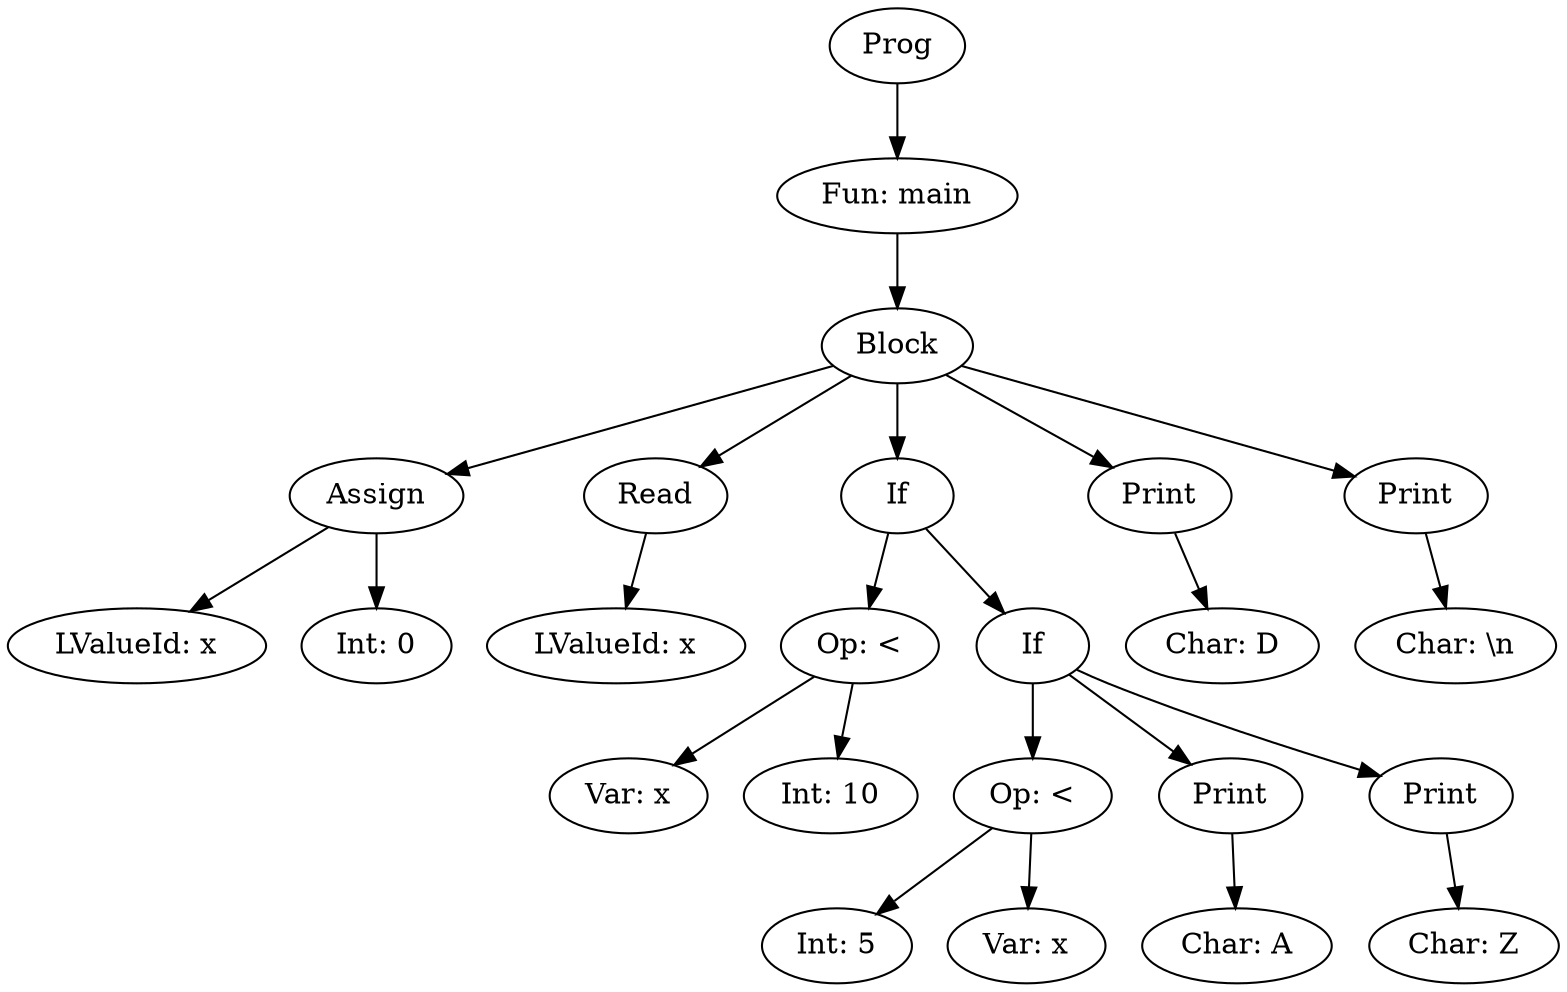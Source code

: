 digraph AST {
"Prog12209492" [label="Prog"];
"Fun20671747" [label="Fun: main"];
"Prog12209492" -> "Fun20671747";
"CmdBlock257895351" [label="Block"];
"Fun20671747" -> "CmdBlock257895351";
"CmdAssign1929600551" [label="Assign"];
"CmdBlock257895351" -> "CmdAssign1929600551";
"LValueId1690716179" [label="LValueId: x"];
"CmdAssign1929600551" -> "LValueId1690716179";
"ExpInt1053782781" [label="Int: 0"];
"CmdAssign1929600551" -> "ExpInt1053782781";
"CmdRead1211888640" [label="Read"];
"CmdBlock257895351" -> "CmdRead1211888640";
"LValueId564160838" [label="LValueId: x"];
"CmdRead1211888640" -> "LValueId564160838";
"CmdIf2012232625" [label="If"];
"CmdBlock257895351" -> "CmdIf2012232625";
"ExpBinOp846063400" [label="Op: <"];
"CmdIf2012232625" -> "ExpBinOp846063400";
"ExpVar627150481" [label="Var: x"];
"ExpBinOp846063400" -> "ExpVar627150481";
"ExpInt128526626" [label="Int: 10"];
"ExpBinOp846063400" -> "ExpInt128526626";
"CmdIf1911728085" [label="If"];
"CmdIf2012232625" -> "CmdIf1911728085";
"ExpBinOp754666084" [label="Op: <"];
"CmdIf1911728085" -> "ExpBinOp754666084";
"ExpInt88558700" [label="Int: 5"];
"ExpBinOp754666084" -> "ExpInt88558700";
"ExpVar1265210847" [label="Var: x"];
"ExpBinOp754666084" -> "ExpVar1265210847";
"CmdPrint801197928" [label="Print"];
"CmdIf1911728085" -> "CmdPrint801197928";
"ExpChar1495242910" [label="Char: A"];
"CmdPrint801197928" -> "ExpChar1495242910";
"CmdPrint1711574013" [label="Print"];
"CmdIf1911728085" -> "CmdPrint1711574013";
"ExpChar1631862159" [label="Char: Z"];
"CmdPrint1711574013" -> "ExpChar1631862159";
"CmdPrint1146848448" [label="Print"];
"CmdBlock257895351" -> "CmdPrint1146848448";
"ExpChar1638215613" [label="Char: D"];
"CmdPrint1146848448" -> "ExpChar1638215613";
"CmdPrint591137559" [label="Print"];
"CmdBlock257895351" -> "CmdPrint591137559";
"ExpChar1674896058" [label="Char: \\n"];
"CmdPrint591137559" -> "ExpChar1674896058";
}
